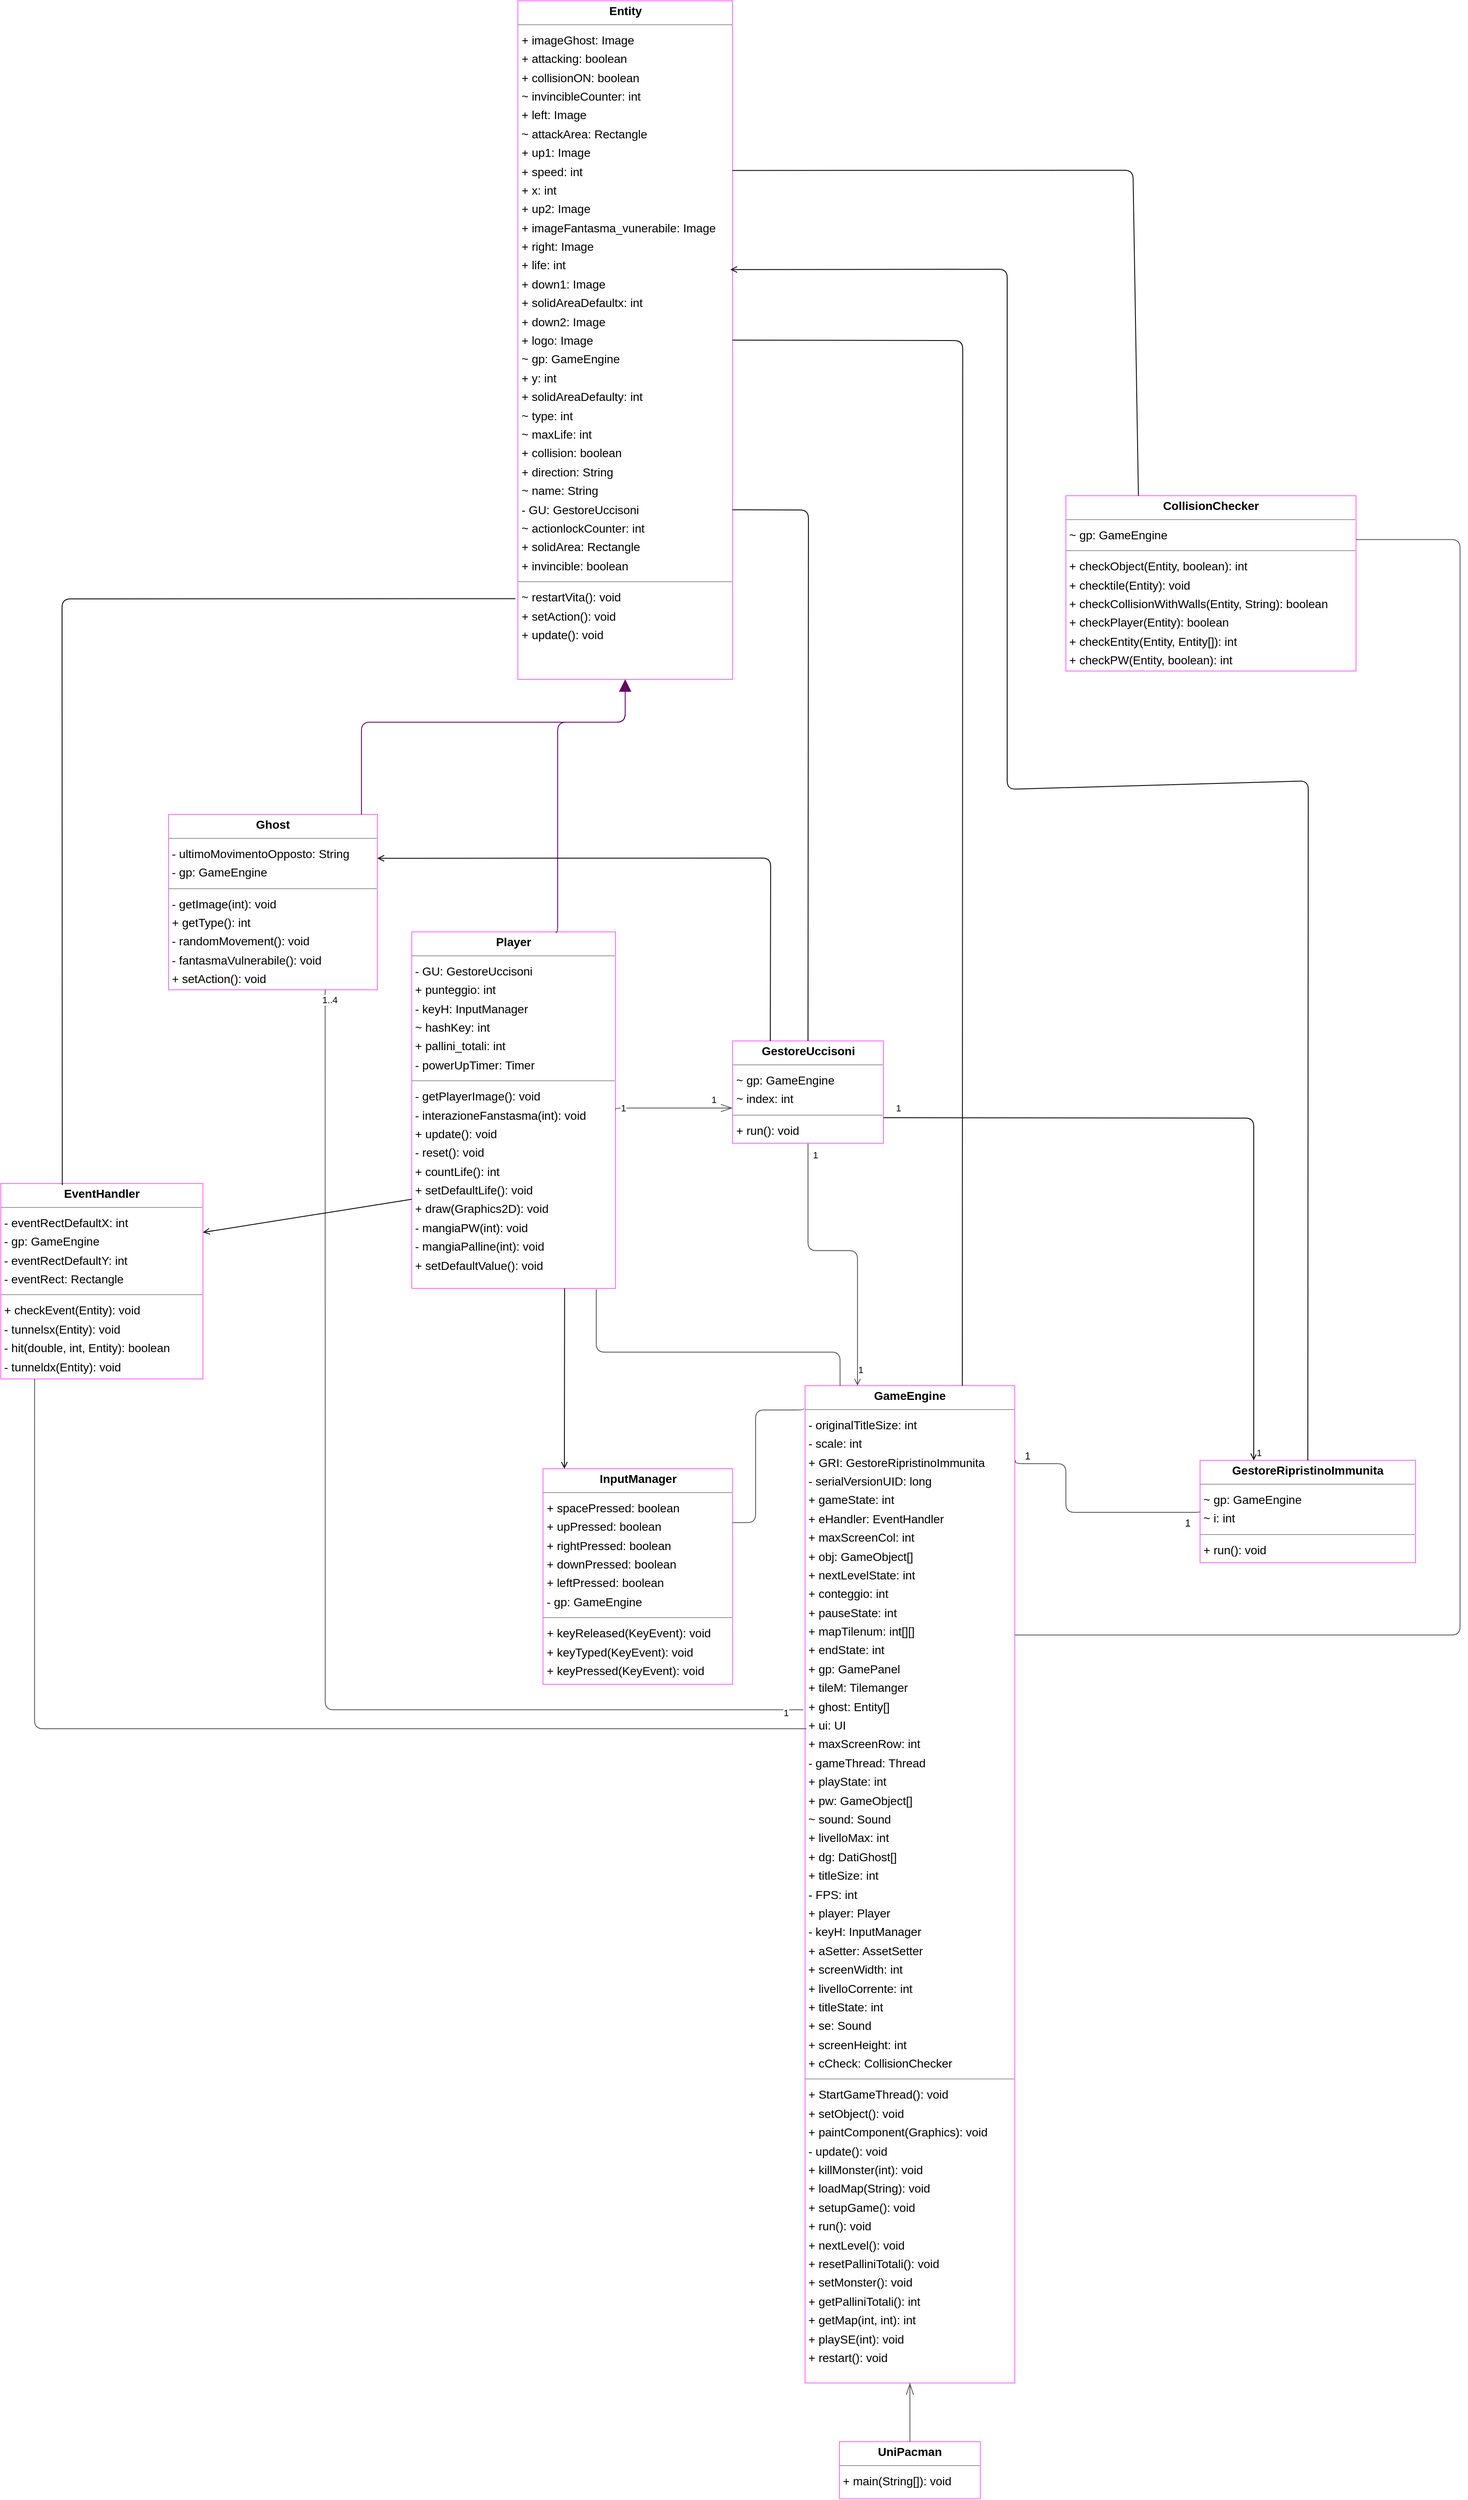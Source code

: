 <mxfile version="23.1.5" type="device">
  <diagram id="tXVflo1-PDQgzSgvroRo" name="Page-1">
    <mxGraphModel dx="2047" dy="-48" grid="1" gridSize="10" guides="1" tooltips="1" connect="1" arrows="1" fold="1" page="0" pageScale="1" pageWidth="1100" pageHeight="850" background="none" math="0" shadow="0">
      <root>
        <mxCell id="0" />
        <mxCell id="1" parent="0" />
        <mxCell id="node1" value="&lt;p style=&quot;margin:0px;margin-top:4px;text-align:center;&quot;&gt;&lt;b&gt;CollisionChecker&lt;/b&gt;&lt;/p&gt;&lt;hr size=&quot;1&quot;/&gt;&lt;p style=&quot;margin:0 0 0 4px;line-height:1.6;&quot;&gt;~ gp: GameEngine&lt;/p&gt;&lt;hr size=&quot;1&quot;/&gt;&lt;p style=&quot;margin:0 0 0 4px;line-height:1.6;&quot;&gt;+ checkObject(Entity, boolean): int&lt;br/&gt;+ checktile(Entity): void&lt;br/&gt;+ checkCollisionWithWalls(Entity, String): boolean&lt;br/&gt;+ checkPlayer(Entity): boolean&lt;br/&gt;+ checkEntity(Entity, Entity[]): int&lt;br/&gt;+ checkPW(Entity, boolean): int&lt;/p&gt;" style="verticalAlign=top;align=left;overflow=fill;fontSize=14;fontFamily=Helvetica;html=1;rounded=0;shadow=0;comic=0;labelBackgroundColor=none;strokeWidth=1;strokeColor=#FF66FF;" parent="1" vertex="1">
          <mxGeometry x="520" y="1570" width="346" height="209" as="geometry" />
        </mxCell>
        <mxCell id="node4" value="&lt;p style=&quot;margin:0px;margin-top:4px;text-align:center;&quot;&gt;&lt;b&gt;Entity&lt;/b&gt;&lt;/p&gt;&lt;hr size=&quot;1&quot;/&gt;&lt;p style=&quot;margin:0 0 0 4px;line-height:1.6;&quot;&gt;+ imageGhost: Image&lt;br/&gt;+ attacking: boolean&lt;br/&gt;+ collisionON: boolean&lt;br/&gt;~ invincibleCounter: int&lt;br/&gt;+ left: Image&lt;br/&gt;~ attackArea: Rectangle&lt;br/&gt;+ up1: Image&lt;br/&gt;+ speed: int&lt;br/&gt;+ x: int&lt;br/&gt;+ up2: Image&lt;br/&gt;+ imageFantasma_vunerabile: Image&lt;br/&gt;+ right: Image&lt;br/&gt;+ life: int&lt;br/&gt;+ down1: Image&lt;br/&gt;+ solidAreaDefaultx: int&lt;br/&gt;+ down2: Image&lt;br/&gt;+ logo: Image&lt;br/&gt;~ gp: GameEngine&lt;br/&gt;+ y: int&lt;br/&gt;+ solidAreaDefaulty: int&lt;br/&gt;~ type: int&lt;br/&gt;~ maxLife: int&lt;br/&gt;+ collision: boolean&lt;br/&gt;+ direction: String&lt;br/&gt;~ name: String&lt;br/&gt;- GU: GestoreUccisoni&lt;br/&gt;~ actionlockCounter: int&lt;br/&gt;+ solidArea: Rectangle&lt;br/&gt;+ invincible: boolean&lt;/p&gt;&lt;hr size=&quot;1&quot;/&gt;&lt;p style=&quot;margin:0 0 0 4px;line-height:1.6;&quot;&gt;~ restartVita(): void&lt;br/&gt;+ setAction(): void&lt;br/&gt;+ update(): void&lt;/p&gt;" style="verticalAlign=top;align=left;overflow=fill;fontSize=14;fontFamily=Helvetica;html=1;rounded=0;shadow=0;comic=0;labelBackgroundColor=none;strokeWidth=1;strokeColor=#FF66FF;" parent="1" vertex="1">
          <mxGeometry x="-133.5" y="980" width="256" height="809" as="geometry" />
        </mxCell>
        <mxCell id="node0" value="&lt;p style=&quot;margin:0px;margin-top:4px;text-align:center;&quot;&gt;&lt;b&gt;EventHandler&lt;/b&gt;&lt;/p&gt;&lt;hr size=&quot;1&quot;/&gt;&lt;p style=&quot;margin:0 0 0 4px;line-height:1.6;&quot;&gt;- eventRectDefaultX: int&lt;br/&gt;- gp: GameEngine&lt;br/&gt;- eventRectDefaultY: int&lt;br/&gt;- eventRect: Rectangle&lt;/p&gt;&lt;hr size=&quot;1&quot;/&gt;&lt;p style=&quot;margin:0 0 0 4px;line-height:1.6;&quot;&gt;+ checkEvent(Entity): void&lt;br/&gt;- tunnelsx(Entity): void&lt;br/&gt;- hit(double, int, Entity): boolean&lt;br/&gt;- tunneldx(Entity): void&lt;/p&gt;" style="verticalAlign=top;align=left;overflow=fill;fontSize=14;fontFamily=Helvetica;html=1;rounded=0;shadow=0;comic=0;labelBackgroundColor=none;strokeWidth=1;strokeColor=#FF66FF;" parent="1" vertex="1">
          <mxGeometry x="-750" y="2390" width="241" height="233" as="geometry" />
        </mxCell>
        <mxCell id="node5" value="&lt;p style=&quot;margin:0px;margin-top:4px;text-align:center;&quot;&gt;&lt;b&gt;GameEngine&lt;/b&gt;&lt;/p&gt;&lt;hr size=&quot;1&quot;/&gt;&lt;p style=&quot;margin:0 0 0 4px;line-height:1.6;&quot;&gt;- originalTitleSize: int&lt;br/&gt;- scale: int&lt;br/&gt;+ GRI: GestoreRipristinoImmunita&lt;br/&gt;- serialVersionUID: long&lt;br/&gt;+ gameState: int&lt;br/&gt;+ eHandler: EventHandler&lt;br/&gt;+ maxScreenCol: int&lt;br/&gt;+ obj: GameObject[]&lt;br/&gt;+ nextLevelState: int&lt;br/&gt;+ conteggio: int&lt;br/&gt;+ pauseState: int&lt;br/&gt;+ mapTilenum: int[][]&lt;br/&gt;+ endState: int&lt;br/&gt;+ gp: GamePanel&lt;br/&gt;+ tileM: Tilemanger&lt;br/&gt;+ ghost: Entity[]&lt;br/&gt;+ ui: UI&lt;br/&gt;+ maxScreenRow: int&lt;br/&gt;- gameThread: Thread&lt;br/&gt;+ playState: int&lt;br/&gt;+ pw: GameObject[]&lt;br/&gt;~ sound: Sound&lt;br/&gt;+ livelloMax: int&lt;br/&gt;+ dg: DatiGhost[]&lt;br/&gt;+ titleSize: int&lt;br/&gt;- FPS: int&lt;br/&gt;+ player: Player&lt;br/&gt;- keyH: InputManager&lt;br/&gt;+ aSetter: AssetSetter&lt;br/&gt;+ screenWidth: int&lt;br/&gt;+ livelloCorrente: int&lt;br/&gt;+ titleState: int&lt;br/&gt;+ se: Sound&lt;br/&gt;+ screenHeight: int&lt;br/&gt;+ cCheck: CollisionChecker&lt;/p&gt;&lt;hr size=&quot;1&quot;/&gt;&lt;p style=&quot;margin:0 0 0 4px;line-height:1.6;&quot;&gt;+ StartGameThread(): void&lt;br/&gt;+ setObject(): void&lt;br/&gt;+ paintComponent(Graphics): void&lt;br/&gt;- update(): void&lt;br/&gt;+ killMonster(int): void&lt;br/&gt;+ loadMap(String): void&lt;br/&gt;+ setupGame(): void&lt;br/&gt;+ run(): void&lt;br/&gt;+ nextLevel(): void&lt;br/&gt;+ resetPalliniTotali(): void&lt;br/&gt;+ setMonster(): void&lt;br/&gt;+ getPalliniTotali(): int&lt;br/&gt;+ getMap(int, int): int&lt;br/&gt;+ playSE(int): void&lt;br/&gt;+ restart(): void&lt;/p&gt;" style="verticalAlign=top;align=left;overflow=fill;fontSize=14;fontFamily=Helvetica;html=1;rounded=0;shadow=0;comic=0;labelBackgroundColor=none;strokeWidth=1;strokeColor=#FF66FF;" parent="1" vertex="1">
          <mxGeometry x="209" y="2631" width="250" height="1189" as="geometry" />
        </mxCell>
        <mxCell id="node2" value="&lt;p style=&quot;margin:0px;margin-top:4px;text-align:center;&quot;&gt;&lt;b&gt;GestoreRipristinoImmunita&lt;/b&gt;&lt;/p&gt;&lt;hr size=&quot;1&quot;/&gt;&lt;p style=&quot;margin:0 0 0 4px;line-height:1.6;&quot;&gt;~ gp: GameEngine&lt;br/&gt;~ i: int&lt;/p&gt;&lt;hr size=&quot;1&quot;/&gt;&lt;p style=&quot;margin:0 0 0 4px;line-height:1.6;&quot;&gt;+ run(): void&lt;/p&gt;" style="verticalAlign=top;align=left;overflow=fill;fontSize=14;fontFamily=Helvetica;html=1;rounded=0;shadow=0;comic=0;labelBackgroundColor=none;strokeWidth=1;strokeColor=#FF66FF;" parent="1" vertex="1">
          <mxGeometry x="680" y="2720" width="257" height="122" as="geometry" />
        </mxCell>
        <mxCell id="node9" value="&lt;p style=&quot;margin:0px;margin-top:4px;text-align:center;&quot;&gt;&lt;b&gt;Ghost&lt;/b&gt;&lt;/p&gt;&lt;hr size=&quot;1&quot;/&gt;&lt;p style=&quot;margin:0 0 0 4px;line-height:1.6;&quot;&gt;- ultimoMovimentoOpposto: String&lt;br/&gt;- gp: GameEngine&lt;/p&gt;&lt;hr size=&quot;1&quot;/&gt;&lt;p style=&quot;margin:0 0 0 4px;line-height:1.6;&quot;&gt;- getImage(int): void&lt;br/&gt;+ getType(): int&lt;br/&gt;- randomMovement(): void&lt;br/&gt;- fantasmaVulnerabile(): void&lt;br/&gt;+ setAction(): void&lt;/p&gt;" style="verticalAlign=top;align=left;overflow=fill;fontSize=14;fontFamily=Helvetica;html=1;rounded=0;shadow=0;comic=0;labelBackgroundColor=none;strokeWidth=1;strokeColor=#FF66FF;" parent="1" vertex="1">
          <mxGeometry x="-550" y="1950" width="249" height="209" as="geometry" />
        </mxCell>
        <mxCell id="node3" value="&lt;p style=&quot;margin:0px;margin-top:4px;text-align:center;&quot;&gt;&lt;b&gt;InputManager&lt;/b&gt;&lt;/p&gt;&lt;hr size=&quot;1&quot;/&gt;&lt;p style=&quot;margin:0 0 0 4px;line-height:1.6;&quot;&gt;+ spacePressed: boolean&lt;br/&gt;+ upPressed: boolean&lt;br/&gt;+ rightPressed: boolean&lt;br/&gt;+ downPressed: boolean&lt;br/&gt;+ leftPressed: boolean&lt;br/&gt;- gp: GameEngine&lt;/p&gt;&lt;hr size=&quot;1&quot;/&gt;&lt;p style=&quot;margin:0 0 0 4px;line-height:1.6;&quot;&gt;+ keyReleased(KeyEvent): void&lt;br/&gt;+ keyTyped(KeyEvent): void&lt;br/&gt;+ keyPressed(KeyEvent): void&lt;/p&gt;" style="verticalAlign=top;align=left;overflow=fill;fontSize=14;fontFamily=Helvetica;html=1;rounded=0;shadow=0;comic=0;labelBackgroundColor=none;strokeWidth=1;strokeColor=#FF66FF;" parent="1" vertex="1">
          <mxGeometry x="-103.5" y="2730" width="226" height="257" as="geometry" />
        </mxCell>
        <mxCell id="node7" value="&lt;p style=&quot;margin:0px;margin-top:4px;text-align:center;&quot;&gt;&lt;b&gt;Player&lt;/b&gt;&lt;/p&gt;&lt;hr size=&quot;1&quot;/&gt;&lt;p style=&quot;margin:0 0 0 4px;line-height:1.6;&quot;&gt;- GU: GestoreUccisoni&lt;br/&gt;+ punteggio: int&lt;br/&gt;- keyH: InputManager&lt;br/&gt;~ hashKey: int&lt;br/&gt;+ pallini_totali: int&lt;br/&gt;- powerUpTimer: Timer&lt;/p&gt;&lt;hr size=&quot;1&quot;/&gt;&lt;p style=&quot;margin:0 0 0 4px;line-height:1.6;&quot;&gt;- getPlayerImage(): void&lt;br/&gt;- interazioneFanstasma(int): void&lt;br/&gt;+ update(): void&lt;br/&gt;- reset(): void&lt;br/&gt;+ countLife(): int&lt;br/&gt;+ setDefaultLife(): void&lt;br/&gt;+ draw(Graphics2D): void&lt;br/&gt;- mangiaPW(int): void&lt;br/&gt;- mangiaPalline(int): void&lt;br/&gt;+ setDefaultValue(): void&lt;/p&gt;" style="verticalAlign=top;align=left;overflow=fill;fontSize=14;fontFamily=Helvetica;html=1;rounded=0;shadow=0;comic=0;labelBackgroundColor=none;strokeWidth=1;strokeColor=#FF66FF;" parent="1" vertex="1">
          <mxGeometry x="-260" y="2090" width="243" height="425" as="geometry" />
        </mxCell>
        <mxCell id="node6" value="&lt;p style=&quot;margin:0px;margin-top:4px;text-align:center;&quot;&gt;&lt;b&gt;UniPacman&lt;/b&gt;&lt;/p&gt;&lt;hr size=&quot;1&quot;/&gt;&lt;p style=&quot;margin:0 0 0 4px;line-height:1.6;&quot;&gt;+ main(String[]): void&lt;/p&gt;" style="verticalAlign=top;align=left;overflow=fill;fontSize=14;fontFamily=Helvetica;html=1;rounded=0;shadow=0;comic=0;labelBackgroundColor=none;strokeWidth=1;strokeColor=#FF66FF;" parent="1" vertex="1">
          <mxGeometry x="250" y="3890" width="168" height="68" as="geometry" />
        </mxCell>
        <mxCell id="edge5" value="" style="html=1;rounded=1;edgeStyle=orthogonalEdgeStyle;dashed=0;startArrow=diamondThinstartSize=12;endArrow=none;endSize=12;strokeColor=#595959;exitX=1;exitY=0.25;exitDx=0;exitDy=0;endFill=0;entryX=1;entryY=0.25;entryDx=0;entryDy=0;" parent="1" source="node5" target="node1" edge="1">
          <mxGeometry width="50" height="50" relative="1" as="geometry">
            <Array as="points">
              <mxPoint x="990" y="2928" />
              <mxPoint x="990" y="1622" />
            </Array>
            <mxPoint x="330" y="2390" as="targetPoint" />
          </mxGeometry>
        </mxCell>
        <mxCell id="edge3" value="" style="html=1;rounded=1;edgeStyle=orthogonalEdgeStyle;dashed=0;startArrow=diamondThinstartSize=12;endArrow=none;endSize=12;strokeColor=#595959;exitX=0.006;exitY=0.344;exitDx=0;exitDy=0;entryX=0.167;entryY=1.000;entryDx=0;entryDy=0;exitPerimeter=0;endFill=0;" parent="1" source="node5" target="node0" edge="1">
          <mxGeometry width="50" height="50" relative="1" as="geometry">
            <Array as="points">
              <mxPoint x="-710" y="3040" />
            </Array>
          </mxGeometry>
        </mxCell>
        <mxCell id="edge12" value="" style="html=1;rounded=1;edgeStyle=orthogonalEdgeStyle;dashed=0;startArrow=diamondThinstartSize=12;endArrow=none;endSize=12;strokeColor=#595959;exitX=0.167;exitY=0.000;exitDx=0;exitDy=0;endFill=0;" parent="1" source="node5" edge="1">
          <mxGeometry width="50" height="50" relative="1" as="geometry">
            <Array as="points">
              <mxPoint x="251" y="2591" />
              <mxPoint x="-40" y="2591" />
              <mxPoint x="-40" y="2516" />
            </Array>
            <mxPoint x="-40" y="2516" as="targetPoint" />
          </mxGeometry>
        </mxCell>
        <mxCell id="edge17" value="" style="html=1;rounded=1;edgeStyle=orthogonalEdgeStyle;dashed=0;startArrow=diamondThinstartSize=12;endArrow=none;endSize=12;strokeColor=#595959;exitX=0;exitY=0.5;exitDx=0;exitDy=0;endFill=0;" parent="1" source="node2" edge="1">
          <mxGeometry width="50" height="50" relative="1" as="geometry">
            <Array as="points">
              <mxPoint x="680" y="2782" />
              <mxPoint x="520" y="2782" />
              <mxPoint x="520" y="2724" />
            </Array>
            <mxPoint x="710" y="2782" as="sourcePoint" />
            <mxPoint x="460" y="2720" as="targetPoint" />
          </mxGeometry>
        </mxCell>
        <mxCell id="edge1" value="" style="html=1;rounded=1;edgeStyle=orthogonalEdgeStyle;dashed=0;startArrow=none;endArrow=block;endSize=12;strokeColor=#660066;entryX=0.500;entryY=1.000;entryDx=0;entryDy=0;" parent="1" target="node4" edge="1">
          <mxGeometry width="50" height="50" relative="1" as="geometry">
            <Array as="points">
              <mxPoint x="-320" y="1950" />
              <mxPoint x="-320" y="1840" />
              <mxPoint x="-6" y="1840" />
            </Array>
            <mxPoint x="-320" y="1950" as="sourcePoint" />
          </mxGeometry>
        </mxCell>
        <mxCell id="edge19" value="" style="html=1;rounded=1;edgeStyle=orthogonalEdgeStyle;dashed=0;startArrow=diamondThinstartSize=12;endArrow=none;endSize=12;strokeColor=#595959;exitX=0.750;exitY=1.000;exitDx=0;exitDy=0;entryX=-0.008;entryY=0.325;entryDx=0;entryDy=0;entryPerimeter=0;endFill=0;" parent="1" source="node9" target="node5" edge="1">
          <mxGeometry width="50" height="50" relative="1" as="geometry">
            <Array as="points">
              <mxPoint x="-363" y="3017" />
            </Array>
            <mxPoint x="210" y="2650" as="targetPoint" />
          </mxGeometry>
        </mxCell>
        <mxCell id="gUOawxETSbmsop9HSE9l-22" value="1" style="edgeLabel;html=1;align=center;verticalAlign=middle;resizable=0;points=[];" vertex="1" connectable="0" parent="edge19">
          <mxGeometry x="0.97" y="-3" relative="1" as="geometry">
            <mxPoint as="offset" />
          </mxGeometry>
        </mxCell>
        <mxCell id="gUOawxETSbmsop9HSE9l-23" value="1..4" style="edgeLabel;html=1;align=center;verticalAlign=middle;resizable=0;points=[];" vertex="1" connectable="0" parent="edge19">
          <mxGeometry x="-0.983" y="5" relative="1" as="geometry">
            <mxPoint as="offset" />
          </mxGeometry>
        </mxCell>
        <mxCell id="edge15" value="" style="html=1;rounded=1;edgeStyle=orthogonalEdgeStyle;dashed=0;startArrow=none;endArrow=none;endSize=12;strokeColor=#595959;exitX=1;exitY=0.25;exitDx=0;exitDy=0;entryX=-0.008;entryY=0.023;entryDx=0;entryDy=0;entryPerimeter=0;startFill=0;endFill=0;" parent="1" source="node3" target="node5" edge="1">
          <mxGeometry width="50" height="50" relative="1" as="geometry">
            <Array as="points">
              <mxPoint x="150" y="2794" />
              <mxPoint x="150" y="2660" />
              <mxPoint x="207" y="2660" />
            </Array>
          </mxGeometry>
        </mxCell>
        <mxCell id="edge0" value="" style="html=1;rounded=1;edgeStyle=orthogonalEdgeStyle;dashed=0;startArrow=none;endArrow=block;endSize=12;strokeColor=#660066;exitX=0.706;exitY=0.001;exitDx=0;exitDy=0;entryX=0.500;entryY=1.000;entryDx=0;entryDy=0;exitPerimeter=0;" parent="1" source="node7" target="node4" edge="1">
          <mxGeometry width="50" height="50" relative="1" as="geometry">
            <Array as="points">
              <mxPoint x="-86" y="2090" />
              <mxPoint x="-86" y="1840" />
              <mxPoint x="-6" y="1840" />
            </Array>
          </mxGeometry>
        </mxCell>
        <mxCell id="edge18" value="" style="html=1;rounded=1;edgeStyle=orthogonalEdgeStyle;dashed=0;startArrow=diamondThinstartSize=12;endArrow=openThin;endSize=12;strokeColor=#595959;exitX=1;exitY=0.5;exitDx=0;exitDy=0;entryX=0.001;entryY=0.65;entryDx=0;entryDy=0;entryPerimeter=0;" parent="1" source="node7" target="node8" edge="1">
          <mxGeometry width="50" height="50" relative="1" as="geometry">
            <Array as="points">
              <mxPoint x="-17" y="2300" />
              <mxPoint x="123" y="2300" />
            </Array>
          </mxGeometry>
        </mxCell>
        <mxCell id="11" value="1" style="edgeLabel;html=1;align=center;verticalAlign=middle;resizable=0;points=[];" parent="edge18" vertex="1" connectable="0">
          <mxGeometry x="-0.842" relative="1" as="geometry">
            <mxPoint as="offset" />
          </mxGeometry>
        </mxCell>
        <mxCell id="12" value="1" style="edgeLabel;html=1;align=center;verticalAlign=middle;resizable=0;points=[];" parent="edge18" vertex="1" connectable="0">
          <mxGeometry x="0.731" y="1" relative="1" as="geometry">
            <mxPoint x="-4" y="-9" as="offset" />
          </mxGeometry>
        </mxCell>
        <mxCell id="edge2" value="" style="html=1;rounded=1;edgeStyle=orthogonalEdgeStyle;startArrow=none;endArrow=openThin;endSize=12;strokeColor=#595959;exitX=0.500;exitY=0.000;exitDx=0;exitDy=0;entryX=0.500;entryY=1.000;entryDx=0;entryDy=0;" parent="1" source="node6" target="node5" edge="1">
          <mxGeometry width="50" height="50" relative="1" as="geometry">
            <Array as="points" />
          </mxGeometry>
        </mxCell>
        <mxCell id="2" value="" style="endArrow=open;html=1;exitX=0;exitY=0.75;exitDx=0;exitDy=0;entryX=1;entryY=0.25;entryDx=0;entryDy=0;endFill=0;" parent="1" source="node7" target="node0" edge="1">
          <mxGeometry width="50" height="50" relative="1" as="geometry">
            <mxPoint x="-140" y="2260" as="sourcePoint" />
            <mxPoint x="-90" y="2210" as="targetPoint" />
            <Array as="points" />
          </mxGeometry>
        </mxCell>
        <mxCell id="3" value="" style="endArrow=none;html=1;exitX=-0.011;exitY=0.881;exitDx=0;exitDy=0;exitPerimeter=0;entryX=0.304;entryY=0.008;entryDx=0;entryDy=0;entryPerimeter=0;" parent="1" source="node4" target="node0" edge="1">
          <mxGeometry width="50" height="50" relative="1" as="geometry">
            <mxPoint x="140" y="1640" as="sourcePoint" />
            <mxPoint x="190" y="1590" as="targetPoint" />
            <Array as="points">
              <mxPoint x="-677" y="1693" />
            </Array>
          </mxGeometry>
        </mxCell>
        <mxCell id="4" value="" style="html=1;rounded=1;edgeStyle=orthogonalEdgeStyle;dashed=0;startArrow=open;endArrow=none;endSize=12;strokeColor=#595959;entryX=0.5;entryY=1;entryDx=0;entryDy=0;exitX=0.25;exitY=0;exitDx=0;exitDy=0;endFill=0;startFill=0;" parent="1" source="node5" target="node8" edge="1">
          <mxGeometry width="50" height="50" relative="1" as="geometry">
            <Array as="points">
              <mxPoint x="272" y="2470" />
              <mxPoint x="212" y="2470" />
            </Array>
            <mxPoint x="230" y="2640" as="sourcePoint" />
            <mxPoint x="81.028" y="1792.236" as="targetPoint" />
          </mxGeometry>
        </mxCell>
        <mxCell id="13" value="1" style="edgeLabel;html=1;align=center;verticalAlign=middle;resizable=0;points=[];" parent="4" vertex="1" connectable="0">
          <mxGeometry x="-0.887" y="-3" relative="1" as="geometry">
            <mxPoint as="offset" />
          </mxGeometry>
        </mxCell>
        <mxCell id="14" value="1" style="edgeLabel;html=1;align=center;verticalAlign=middle;resizable=0;points=[];" parent="4" vertex="1" connectable="0">
          <mxGeometry x="0.919" y="-1" relative="1" as="geometry">
            <mxPoint x="7" as="offset" />
          </mxGeometry>
        </mxCell>
        <mxCell id="node8" value="&lt;p style=&quot;margin:0px;margin-top:4px;text-align:center;&quot;&gt;&lt;b&gt;GestoreUccisoni&lt;/b&gt;&lt;/p&gt;&lt;hr size=&quot;1&quot;/&gt;&lt;p style=&quot;margin:0 0 0 4px;line-height:1.6;&quot;&gt;~ gp: GameEngine&lt;br/&gt;~ index: int&lt;/p&gt;&lt;hr size=&quot;1&quot;/&gt;&lt;p style=&quot;margin:0 0 0 4px;line-height:1.6;&quot;&gt;+ run(): void&lt;/p&gt;" style="verticalAlign=top;align=left;overflow=fill;fontSize=14;fontFamily=Helvetica;html=1;rounded=0;shadow=0;comic=0;labelBackgroundColor=none;strokeWidth=1;strokeColor=#FF66FF;" parent="1" vertex="1">
          <mxGeometry x="122.5" y="2220" width="180" height="122" as="geometry" />
        </mxCell>
        <mxCell id="5" value="1" style="text;html=1;align=center;verticalAlign=middle;resizable=0;points=[];autosize=1;strokeColor=none;fillColor=none;" parent="1" vertex="1">
          <mxGeometry x="459" y="2700" width="30" height="30" as="geometry" />
        </mxCell>
        <mxCell id="7" value="1" style="text;html=1;align=center;verticalAlign=middle;resizable=0;points=[];autosize=1;strokeColor=none;fillColor=none;" parent="1" vertex="1">
          <mxGeometry x="650" y="2780" width="30" height="30" as="geometry" />
        </mxCell>
        <mxCell id="8" value="" style="endArrow=open;html=1;exitX=1;exitY=0.75;exitDx=0;exitDy=0;endFill=0;" parent="1" source="node8" edge="1">
          <mxGeometry width="50" height="50" relative="1" as="geometry">
            <mxPoint x="180" y="2740" as="sourcePoint" />
            <mxPoint x="744" y="2720" as="targetPoint" />
            <Array as="points">
              <mxPoint x="744" y="2312" />
            </Array>
          </mxGeometry>
        </mxCell>
        <mxCell id="9" value="1" style="edgeLabel;html=1;align=center;verticalAlign=middle;resizable=0;points=[];" parent="8" vertex="1" connectable="0">
          <mxGeometry x="-0.929" y="3" relative="1" as="geometry">
            <mxPoint x="-13" y="-9" as="offset" />
          </mxGeometry>
        </mxCell>
        <mxCell id="10" value="1" style="edgeLabel;html=1;align=center;verticalAlign=middle;resizable=0;points=[];" parent="8" vertex="1" connectable="0">
          <mxGeometry x="0.928" y="-1" relative="1" as="geometry">
            <mxPoint x="7" y="21" as="offset" />
          </mxGeometry>
        </mxCell>
        <mxCell id="15" value="" style="endArrow=open;html=1;exitX=0.25;exitY=0;exitDx=0;exitDy=0;entryX=1;entryY=0.25;entryDx=0;entryDy=0;endFill=0;" parent="1" source="node8" target="node9" edge="1">
          <mxGeometry width="50" height="50" relative="1" as="geometry">
            <mxPoint x="10" y="2340" as="sourcePoint" />
            <mxPoint x="60" y="2290" as="targetPoint" />
            <Array as="points">
              <mxPoint x="168" y="2002" />
            </Array>
          </mxGeometry>
        </mxCell>
        <mxCell id="16" value="" style="endArrow=none;html=1;exitX=1;exitY=0.75;exitDx=0;exitDy=0;entryX=0.5;entryY=0;entryDx=0;entryDy=0;" parent="1" source="node4" target="node8" edge="1">
          <mxGeometry width="50" height="50" relative="1" as="geometry">
            <mxPoint x="150" y="1810" as="sourcePoint" />
            <mxPoint x="200" y="1760" as="targetPoint" />
            <Array as="points">
              <mxPoint x="213" y="1587" />
            </Array>
          </mxGeometry>
        </mxCell>
        <mxCell id="17" value="" style="endArrow=none;html=1;exitX=1;exitY=0.5;exitDx=0;exitDy=0;entryX=0.75;entryY=0;entryDx=0;entryDy=0;" parent="1" source="node4" target="node5" edge="1">
          <mxGeometry width="50" height="50" relative="1" as="geometry">
            <mxPoint x="200" y="2080" as="sourcePoint" />
            <mxPoint x="250" y="2030" as="targetPoint" />
            <Array as="points">
              <mxPoint x="397" y="1385" />
            </Array>
          </mxGeometry>
        </mxCell>
        <mxCell id="20" value="" style="endArrow=none;html=1;exitX=1;exitY=0.25;exitDx=0;exitDy=0;entryX=0.25;entryY=0;entryDx=0;entryDy=0;" parent="1" source="node4" target="node1" edge="1">
          <mxGeometry width="50" height="50" relative="1" as="geometry">
            <mxPoint x="220" y="1470" as="sourcePoint" />
            <mxPoint x="270" y="1420" as="targetPoint" />
            <Array as="points">
              <mxPoint x="600" y="1182" />
            </Array>
          </mxGeometry>
        </mxCell>
        <mxCell id="21" value="" style="endArrow=none;html=1;exitX=0.99;exitY=0.396;exitDx=0;exitDy=0;exitPerimeter=0;entryX=0.5;entryY=0;entryDx=0;entryDy=0;endFill=0;startArrow=open;startFill=0;" parent="1" source="node4" target="node2" edge="1">
          <mxGeometry width="50" height="50" relative="1" as="geometry">
            <mxPoint x="-30" y="2030" as="sourcePoint" />
            <mxPoint x="620" y="2160" as="targetPoint" />
            <Array as="points">
              <mxPoint x="450" y="1300" />
              <mxPoint x="450" y="1920" />
              <mxPoint x="809" y="1910" />
            </Array>
          </mxGeometry>
        </mxCell>
        <mxCell id="22" value="" style="endArrow=open;html=1;exitX=0.75;exitY=1;exitDx=0;exitDy=0;endFill=0;" parent="1" source="node7" edge="1">
          <mxGeometry width="50" height="50" relative="1" as="geometry">
            <mxPoint x="-150" y="2420" as="sourcePoint" />
            <mxPoint x="-78" y="2730" as="targetPoint" />
          </mxGeometry>
        </mxCell>
      </root>
    </mxGraphModel>
  </diagram>
</mxfile>
